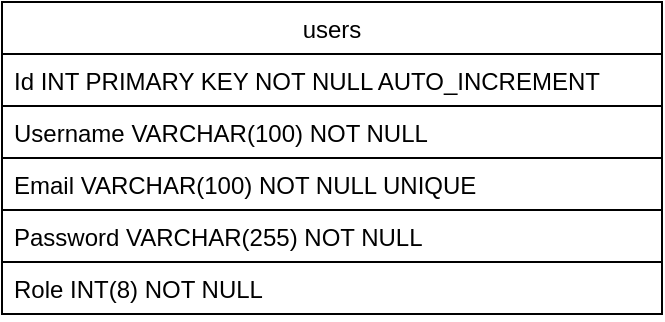 <mxfile version="14.5.0" type="device"><diagram id="72NvA09JK8sjzDd-YTVM" name="Page-1"><mxGraphModel dx="931" dy="554" grid="1" gridSize="10" guides="1" tooltips="1" connect="1" arrows="1" fold="1" page="1" pageScale="1" pageWidth="827" pageHeight="1169" math="0" shadow="0"><root><mxCell id="0"/><mxCell id="1" parent="0"/><mxCell id="DJgtImpQpHfbBas7ZfN0-1" value="users" style="swimlane;fontStyle=0;childLayout=stackLayout;horizontal=1;startSize=26;horizontalStack=0;resizeParent=1;resizeParentMax=0;resizeLast=0;collapsible=1;marginBottom=0;" vertex="1" parent="1"><mxGeometry x="40" y="428" width="330" height="156" as="geometry"/></mxCell><mxCell id="DJgtImpQpHfbBas7ZfN0-2" value="Id INT PRIMARY KEY NOT NULL AUTO_INCREMENT" style="text;align=left;verticalAlign=top;spacingLeft=4;spacingRight=4;overflow=hidden;rotatable=0;points=[[0,0.5],[1,0.5]];portConstraint=eastwest;fillColor=#ffffff;strokeColor=#000000;" vertex="1" parent="DJgtImpQpHfbBas7ZfN0-1"><mxGeometry y="26" width="330" height="26" as="geometry"/></mxCell><mxCell id="DJgtImpQpHfbBas7ZfN0-3" value="Username VARCHAR(100) NOT NULL" style="text;align=left;verticalAlign=top;spacingLeft=4;spacingRight=4;overflow=hidden;rotatable=0;points=[[0,0.5],[1,0.5]];portConstraint=eastwest;fillColor=#ffffff;strokeColor=#000000;" vertex="1" parent="DJgtImpQpHfbBas7ZfN0-1"><mxGeometry y="52" width="330" height="26" as="geometry"/></mxCell><mxCell id="DJgtImpQpHfbBas7ZfN0-4" value="Email VARCHAR(100) NOT NULL UNIQUE" style="text;align=left;verticalAlign=top;spacingLeft=4;spacingRight=4;overflow=hidden;rotatable=0;points=[[0,0.5],[1,0.5]];portConstraint=eastwest;fillColor=#ffffff;strokeColor=#000000;" vertex="1" parent="DJgtImpQpHfbBas7ZfN0-1"><mxGeometry y="78" width="330" height="26" as="geometry"/></mxCell><mxCell id="DJgtImpQpHfbBas7ZfN0-5" value="Password VARCHAR(255) NOT NULL" style="text;align=left;verticalAlign=top;spacingLeft=4;spacingRight=4;overflow=hidden;rotatable=0;points=[[0,0.5],[1,0.5]];portConstraint=eastwest;fillColor=#ffffff;strokeColor=#000000;" vertex="1" parent="DJgtImpQpHfbBas7ZfN0-1"><mxGeometry y="104" width="330" height="26" as="geometry"/></mxCell><mxCell id="DJgtImpQpHfbBas7ZfN0-6" value="Role INT(8) NOT NULL" style="text;align=left;verticalAlign=top;spacingLeft=4;spacingRight=4;overflow=hidden;rotatable=0;points=[[0,0.5],[1,0.5]];portConstraint=eastwest;fillColor=#ffffff;strokeColor=#000000;" vertex="1" parent="DJgtImpQpHfbBas7ZfN0-1"><mxGeometry y="130" width="330" height="26" as="geometry"/></mxCell></root></mxGraphModel></diagram></mxfile>
